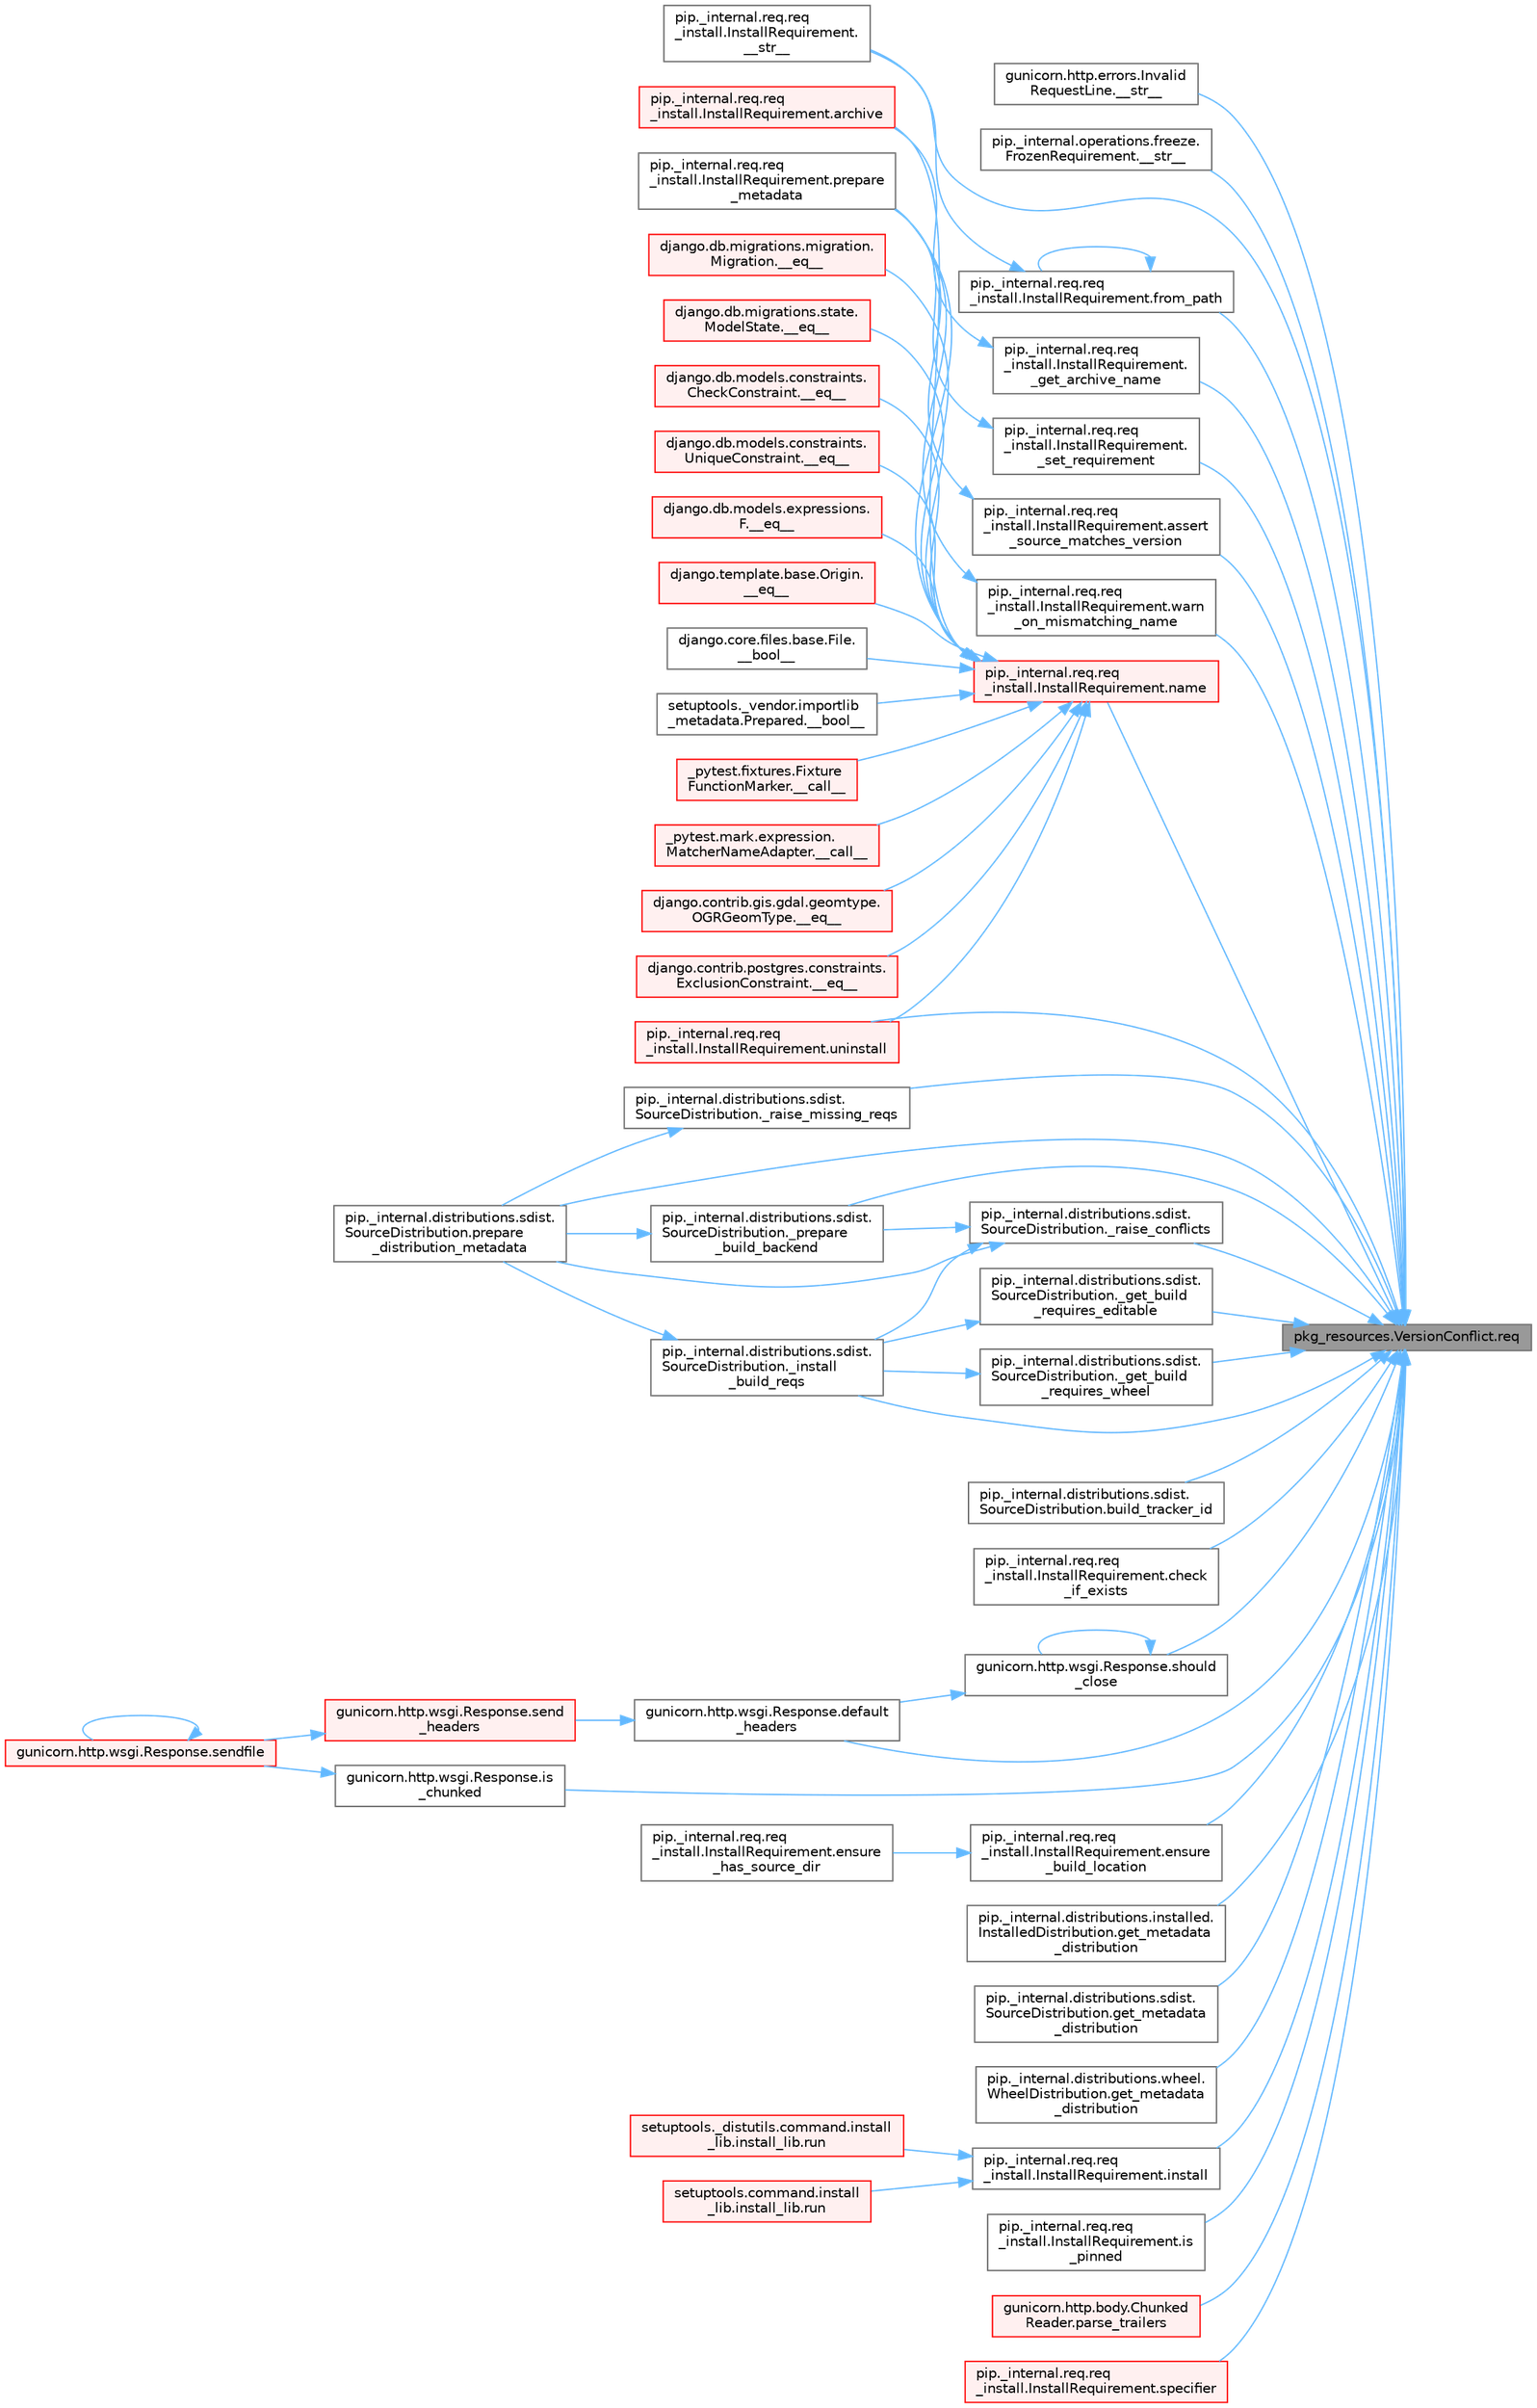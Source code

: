 digraph "pkg_resources.VersionConflict.req"
{
 // LATEX_PDF_SIZE
  bgcolor="transparent";
  edge [fontname=Helvetica,fontsize=10,labelfontname=Helvetica,labelfontsize=10];
  node [fontname=Helvetica,fontsize=10,shape=box,height=0.2,width=0.4];
  rankdir="RL";
  Node1 [id="Node000001",label="pkg_resources.VersionConflict.req",height=0.2,width=0.4,color="gray40", fillcolor="grey60", style="filled", fontcolor="black",tooltip=" "];
  Node1 -> Node2 [id="edge1_Node000001_Node000002",dir="back",color="steelblue1",style="solid",tooltip=" "];
  Node2 [id="Node000002",label="gunicorn.http.errors.Invalid\lRequestLine.__str__",height=0.2,width=0.4,color="grey40", fillcolor="white", style="filled",URL="$classgunicorn_1_1http_1_1errors_1_1_invalid_request_line.html#a2e8756b8780f82c08ab034b65da8a567",tooltip=" "];
  Node1 -> Node3 [id="edge2_Node000001_Node000003",dir="back",color="steelblue1",style="solid",tooltip=" "];
  Node3 [id="Node000003",label="pip._internal.operations.freeze.\lFrozenRequirement.__str__",height=0.2,width=0.4,color="grey40", fillcolor="white", style="filled",URL="$classpip_1_1__internal_1_1operations_1_1freeze_1_1_frozen_requirement.html#aad637d838c08a07f99d59c9916851b49",tooltip=" "];
  Node1 -> Node4 [id="edge3_Node000001_Node000004",dir="back",color="steelblue1",style="solid",tooltip=" "];
  Node4 [id="Node000004",label="pip._internal.req.req\l_install.InstallRequirement.\l__str__",height=0.2,width=0.4,color="grey40", fillcolor="white", style="filled",URL="$classpip_1_1__internal_1_1req_1_1req__install_1_1_install_requirement.html#a837c246def32f68224a9bdf67f3371e8",tooltip=" "];
  Node1 -> Node5 [id="edge4_Node000001_Node000005",dir="back",color="steelblue1",style="solid",tooltip=" "];
  Node5 [id="Node000005",label="pip._internal.req.req\l_install.InstallRequirement.\l_get_archive_name",height=0.2,width=0.4,color="grey40", fillcolor="white", style="filled",URL="$classpip_1_1__internal_1_1req_1_1req__install_1_1_install_requirement.html#a8eb1f48b207463768b9ccfbea963e31a",tooltip=" "];
  Node5 -> Node6 [id="edge5_Node000005_Node000006",dir="back",color="steelblue1",style="solid",tooltip=" "];
  Node6 [id="Node000006",label="pip._internal.req.req\l_install.InstallRequirement.archive",height=0.2,width=0.4,color="red", fillcolor="#FFF0F0", style="filled",URL="$classpip_1_1__internal_1_1req_1_1req__install_1_1_install_requirement.html#aef2764402e45a5e5555e22d5965f1350",tooltip=" "];
  Node1 -> Node3182 [id="edge6_Node000001_Node003182",dir="back",color="steelblue1",style="solid",tooltip=" "];
  Node3182 [id="Node003182",label="pip._internal.distributions.sdist.\lSourceDistribution._get_build\l_requires_editable",height=0.2,width=0.4,color="grey40", fillcolor="white", style="filled",URL="$classpip_1_1__internal_1_1distributions_1_1sdist_1_1_source_distribution.html#a767ac65c7de655e53991d2efcc1effcd",tooltip=" "];
  Node3182 -> Node3183 [id="edge7_Node003182_Node003183",dir="back",color="steelblue1",style="solid",tooltip=" "];
  Node3183 [id="Node003183",label="pip._internal.distributions.sdist.\lSourceDistribution._install\l_build_reqs",height=0.2,width=0.4,color="grey40", fillcolor="white", style="filled",URL="$classpip_1_1__internal_1_1distributions_1_1sdist_1_1_source_distribution.html#a0575d2b2d088c55f04d5252c71951ed9",tooltip=" "];
  Node3183 -> Node3184 [id="edge8_Node003183_Node003184",dir="back",color="steelblue1",style="solid",tooltip=" "];
  Node3184 [id="Node003184",label="pip._internal.distributions.sdist.\lSourceDistribution.prepare\l_distribution_metadata",height=0.2,width=0.4,color="grey40", fillcolor="white", style="filled",URL="$classpip_1_1__internal_1_1distributions_1_1sdist_1_1_source_distribution.html#ae0cfebdf1478d8207707239c02161372",tooltip=" "];
  Node1 -> Node3185 [id="edge9_Node000001_Node003185",dir="back",color="steelblue1",style="solid",tooltip=" "];
  Node3185 [id="Node003185",label="pip._internal.distributions.sdist.\lSourceDistribution._get_build\l_requires_wheel",height=0.2,width=0.4,color="grey40", fillcolor="white", style="filled",URL="$classpip_1_1__internal_1_1distributions_1_1sdist_1_1_source_distribution.html#a5fed118cd2b54d7cbfd02f4d16c55f19",tooltip=" "];
  Node3185 -> Node3183 [id="edge10_Node003185_Node003183",dir="back",color="steelblue1",style="solid",tooltip=" "];
  Node1 -> Node3183 [id="edge11_Node000001_Node003183",dir="back",color="steelblue1",style="solid",tooltip=" "];
  Node1 -> Node3186 [id="edge12_Node000001_Node003186",dir="back",color="steelblue1",style="solid",tooltip=" "];
  Node3186 [id="Node003186",label="pip._internal.distributions.sdist.\lSourceDistribution._prepare\l_build_backend",height=0.2,width=0.4,color="grey40", fillcolor="white", style="filled",URL="$classpip_1_1__internal_1_1distributions_1_1sdist_1_1_source_distribution.html#afe9201c1542360113e62bb5879c5afa9",tooltip=" "];
  Node3186 -> Node3184 [id="edge13_Node003186_Node003184",dir="back",color="steelblue1",style="solid",tooltip=" "];
  Node1 -> Node3187 [id="edge14_Node000001_Node003187",dir="back",color="steelblue1",style="solid",tooltip=" "];
  Node3187 [id="Node003187",label="pip._internal.distributions.sdist.\lSourceDistribution._raise_conflicts",height=0.2,width=0.4,color="grey40", fillcolor="white", style="filled",URL="$classpip_1_1__internal_1_1distributions_1_1sdist_1_1_source_distribution.html#a56fa75bcaddc6f241f8eddb69bd788dc",tooltip=" "];
  Node3187 -> Node3183 [id="edge15_Node003187_Node003183",dir="back",color="steelblue1",style="solid",tooltip=" "];
  Node3187 -> Node3186 [id="edge16_Node003187_Node003186",dir="back",color="steelblue1",style="solid",tooltip=" "];
  Node3187 -> Node3184 [id="edge17_Node003187_Node003184",dir="back",color="steelblue1",style="solid",tooltip=" "];
  Node1 -> Node3188 [id="edge18_Node000001_Node003188",dir="back",color="steelblue1",style="solid",tooltip=" "];
  Node3188 [id="Node003188",label="pip._internal.distributions.sdist.\lSourceDistribution._raise_missing_reqs",height=0.2,width=0.4,color="grey40", fillcolor="white", style="filled",URL="$classpip_1_1__internal_1_1distributions_1_1sdist_1_1_source_distribution.html#a57f011a3669ef603409f383eb31e62a9",tooltip=" "];
  Node3188 -> Node3184 [id="edge19_Node003188_Node003184",dir="back",color="steelblue1",style="solid",tooltip=" "];
  Node1 -> Node708 [id="edge20_Node000001_Node000708",dir="back",color="steelblue1",style="solid",tooltip=" "];
  Node708 [id="Node000708",label="pip._internal.req.req\l_install.InstallRequirement.\l_set_requirement",height=0.2,width=0.4,color="grey40", fillcolor="white", style="filled",URL="$classpip_1_1__internal_1_1req_1_1req__install_1_1_install_requirement.html#a116c0d970e435f16d15928a6caf8aaf3",tooltip=" "];
  Node708 -> Node709 [id="edge21_Node000708_Node000709",dir="back",color="steelblue1",style="solid",tooltip=" "];
  Node709 [id="Node000709",label="pip._internal.req.req\l_install.InstallRequirement.prepare\l_metadata",height=0.2,width=0.4,color="grey40", fillcolor="white", style="filled",URL="$classpip_1_1__internal_1_1req_1_1req__install_1_1_install_requirement.html#a0cddcae8523c5e6a484f0213c09caea8",tooltip=" "];
  Node1 -> Node710 [id="edge22_Node000001_Node000710",dir="back",color="steelblue1",style="solid",tooltip=" "];
  Node710 [id="Node000710",label="pip._internal.req.req\l_install.InstallRequirement.assert\l_source_matches_version",height=0.2,width=0.4,color="grey40", fillcolor="white", style="filled",URL="$classpip_1_1__internal_1_1req_1_1req__install_1_1_install_requirement.html#ab9a997e64cd50a33caf4722295a9cbf3",tooltip=" "];
  Node710 -> Node709 [id="edge23_Node000710_Node000709",dir="back",color="steelblue1",style="solid",tooltip=" "];
  Node1 -> Node3189 [id="edge24_Node000001_Node003189",dir="back",color="steelblue1",style="solid",tooltip=" "];
  Node3189 [id="Node003189",label="pip._internal.distributions.sdist.\lSourceDistribution.build_tracker_id",height=0.2,width=0.4,color="grey40", fillcolor="white", style="filled",URL="$classpip_1_1__internal_1_1distributions_1_1sdist_1_1_source_distribution.html#ae7b33488d7169663ee17c0ed39679964",tooltip=" "];
  Node1 -> Node3190 [id="edge25_Node000001_Node003190",dir="back",color="steelblue1",style="solid",tooltip=" "];
  Node3190 [id="Node003190",label="pip._internal.req.req\l_install.InstallRequirement.check\l_if_exists",height=0.2,width=0.4,color="grey40", fillcolor="white", style="filled",URL="$classpip_1_1__internal_1_1req_1_1req__install_1_1_install_requirement.html#a98770a7353bddcf660dedd02e6841f70",tooltip=" "];
  Node1 -> Node2486 [id="edge26_Node000001_Node002486",dir="back",color="steelblue1",style="solid",tooltip=" "];
  Node2486 [id="Node002486",label="gunicorn.http.wsgi.Response.default\l_headers",height=0.2,width=0.4,color="grey40", fillcolor="white", style="filled",URL="$classgunicorn_1_1http_1_1wsgi_1_1_response.html#ae615d5cc5b4aac5adc56ef0e39c42d37",tooltip=" "];
  Node2486 -> Node2487 [id="edge27_Node002486_Node002487",dir="back",color="steelblue1",style="solid",tooltip=" "];
  Node2487 [id="Node002487",label="gunicorn.http.wsgi.Response.send\l_headers",height=0.2,width=0.4,color="red", fillcolor="#FFF0F0", style="filled",URL="$classgunicorn_1_1http_1_1wsgi_1_1_response.html#a39996ddf38548664bbda0ea099844ad7",tooltip=" "];
  Node2487 -> Node2489 [id="edge28_Node002487_Node002489",dir="back",color="steelblue1",style="solid",tooltip=" "];
  Node2489 [id="Node002489",label="gunicorn.http.wsgi.Response.sendfile",height=0.2,width=0.4,color="red", fillcolor="#FFF0F0", style="filled",URL="$classgunicorn_1_1http_1_1wsgi_1_1_response.html#a55b5796a390e78982f38279b4da553a6",tooltip=" "];
  Node2489 -> Node2489 [id="edge29_Node002489_Node002489",dir="back",color="steelblue1",style="solid",tooltip=" "];
  Node1 -> Node3191 [id="edge30_Node000001_Node003191",dir="back",color="steelblue1",style="solid",tooltip=" "];
  Node3191 [id="Node003191",label="pip._internal.req.req\l_install.InstallRequirement.ensure\l_build_location",height=0.2,width=0.4,color="grey40", fillcolor="white", style="filled",URL="$classpip_1_1__internal_1_1req_1_1req__install_1_1_install_requirement.html#a7c89ea187dcd060c3bcb1e71a4a243ae",tooltip=" "];
  Node3191 -> Node3192 [id="edge31_Node003191_Node003192",dir="back",color="steelblue1",style="solid",tooltip=" "];
  Node3192 [id="Node003192",label="pip._internal.req.req\l_install.InstallRequirement.ensure\l_has_source_dir",height=0.2,width=0.4,color="grey40", fillcolor="white", style="filled",URL="$classpip_1_1__internal_1_1req_1_1req__install_1_1_install_requirement.html#ae215f70f8db5a17b9d0040f040448e21",tooltip=" "];
  Node1 -> Node3193 [id="edge32_Node000001_Node003193",dir="back",color="steelblue1",style="solid",tooltip=" "];
  Node3193 [id="Node003193",label="pip._internal.req.req\l_install.InstallRequirement.from_path",height=0.2,width=0.4,color="grey40", fillcolor="white", style="filled",URL="$classpip_1_1__internal_1_1req_1_1req__install_1_1_install_requirement.html#a04a6f333531ab23495691b7ee959f2af",tooltip=" "];
  Node3193 -> Node4 [id="edge33_Node003193_Node000004",dir="back",color="steelblue1",style="solid",tooltip=" "];
  Node3193 -> Node3193 [id="edge34_Node003193_Node003193",dir="back",color="steelblue1",style="solid",tooltip=" "];
  Node1 -> Node3194 [id="edge35_Node000001_Node003194",dir="back",color="steelblue1",style="solid",tooltip=" "];
  Node3194 [id="Node003194",label="pip._internal.distributions.installed.\lInstalledDistribution.get_metadata\l_distribution",height=0.2,width=0.4,color="grey40", fillcolor="white", style="filled",URL="$classpip_1_1__internal_1_1distributions_1_1installed_1_1_installed_distribution.html#aac4a4b1df73ce21034f57578883bee04",tooltip=" "];
  Node1 -> Node3195 [id="edge36_Node000001_Node003195",dir="back",color="steelblue1",style="solid",tooltip=" "];
  Node3195 [id="Node003195",label="pip._internal.distributions.sdist.\lSourceDistribution.get_metadata\l_distribution",height=0.2,width=0.4,color="grey40", fillcolor="white", style="filled",URL="$classpip_1_1__internal_1_1distributions_1_1sdist_1_1_source_distribution.html#a8ce668d3c2b1c4e3cf9a955af8e4ed9e",tooltip=" "];
  Node1 -> Node3196 [id="edge37_Node000001_Node003196",dir="back",color="steelblue1",style="solid",tooltip=" "];
  Node3196 [id="Node003196",label="pip._internal.distributions.wheel.\lWheelDistribution.get_metadata\l_distribution",height=0.2,width=0.4,color="grey40", fillcolor="white", style="filled",URL="$classpip_1_1__internal_1_1distributions_1_1wheel_1_1_wheel_distribution.html#a5ec28039b94b04b12cc1d3cdaec09afe",tooltip=" "];
  Node1 -> Node406 [id="edge38_Node000001_Node000406",dir="back",color="steelblue1",style="solid",tooltip=" "];
  Node406 [id="Node000406",label="pip._internal.req.req\l_install.InstallRequirement.install",height=0.2,width=0.4,color="grey40", fillcolor="white", style="filled",URL="$classpip_1_1__internal_1_1req_1_1req__install_1_1_install_requirement.html#a318000d0045df8d4eb514dc87b6a366f",tooltip=" "];
  Node406 -> Node407 [id="edge39_Node000406_Node000407",dir="back",color="steelblue1",style="solid",tooltip=" "];
  Node407 [id="Node000407",label="setuptools._distutils.command.install\l_lib.install_lib.run",height=0.2,width=0.4,color="red", fillcolor="#FFF0F0", style="filled",URL="$classsetuptools_1_1__distutils_1_1command_1_1install__lib_1_1install__lib.html#aedc0eea27e626a25be51489b2cc77c40",tooltip=" "];
  Node406 -> Node408 [id="edge40_Node000406_Node000408",dir="back",color="steelblue1",style="solid",tooltip=" "];
  Node408 [id="Node000408",label="setuptools.command.install\l_lib.install_lib.run",height=0.2,width=0.4,color="red", fillcolor="#FFF0F0", style="filled",URL="$classsetuptools_1_1command_1_1install__lib_1_1install__lib.html#a50c62121b7ed69229e4cf2d331ff5fa3",tooltip=" "];
  Node1 -> Node3197 [id="edge41_Node000001_Node003197",dir="back",color="steelblue1",style="solid",tooltip=" "];
  Node3197 [id="Node003197",label="gunicorn.http.wsgi.Response.is\l_chunked",height=0.2,width=0.4,color="grey40", fillcolor="white", style="filled",URL="$classgunicorn_1_1http_1_1wsgi_1_1_response.html#addb6385f55ac6e11cabab0a073e4a015",tooltip=" "];
  Node3197 -> Node2489 [id="edge42_Node003197_Node002489",dir="back",color="steelblue1",style="solid",tooltip=" "];
  Node1 -> Node3198 [id="edge43_Node000001_Node003198",dir="back",color="steelblue1",style="solid",tooltip=" "];
  Node3198 [id="Node003198",label="pip._internal.req.req\l_install.InstallRequirement.is\l_pinned",height=0.2,width=0.4,color="grey40", fillcolor="white", style="filled",URL="$classpip_1_1__internal_1_1req_1_1req__install_1_1_install_requirement.html#ab4012e9314318b6bc6e3fb0d3dfc298f",tooltip=" "];
  Node1 -> Node3199 [id="edge44_Node000001_Node003199",dir="back",color="steelblue1",style="solid",tooltip=" "];
  Node3199 [id="Node003199",label="pip._internal.req.req\l_install.InstallRequirement.name",height=0.2,width=0.4,color="red", fillcolor="#FFF0F0", style="filled",URL="$classpip_1_1__internal_1_1req_1_1req__install_1_1_install_requirement.html#a6b019e16ae98576ae64c68e0f5824e34",tooltip=" "];
  Node3199 -> Node949 [id="edge45_Node003199_Node000949",dir="back",color="steelblue1",style="solid",tooltip=" "];
  Node949 [id="Node000949",label="django.core.files.base.File.\l__bool__",height=0.2,width=0.4,color="grey40", fillcolor="white", style="filled",URL="$classdjango_1_1core_1_1files_1_1base_1_1_file.html#adf07dd46020c7160b2257d9e3da4bc43",tooltip=" "];
  Node3199 -> Node950 [id="edge46_Node003199_Node000950",dir="back",color="steelblue1",style="solid",tooltip=" "];
  Node950 [id="Node000950",label="setuptools._vendor.importlib\l_metadata.Prepared.__bool__",height=0.2,width=0.4,color="grey40", fillcolor="white", style="filled",URL="$classsetuptools_1_1__vendor_1_1importlib__metadata_1_1_prepared.html#a0395661b38fe11742f24c0482962b913",tooltip=" "];
  Node3199 -> Node951 [id="edge47_Node003199_Node000951",dir="back",color="steelblue1",style="solid",tooltip=" "];
  Node951 [id="Node000951",label="_pytest.fixtures.Fixture\lFunctionMarker.__call__",height=0.2,width=0.4,color="red", fillcolor="#FFF0F0", style="filled",URL="$class__pytest_1_1fixtures_1_1_fixture_function_marker.html#acc9c789cb8d19388b24d740159ba305d",tooltip=" "];
  Node3199 -> Node952 [id="edge48_Node003199_Node000952",dir="back",color="steelblue1",style="solid",tooltip=" "];
  Node952 [id="Node000952",label="_pytest.mark.expression.\lMatcherNameAdapter.__call__",height=0.2,width=0.4,color="red", fillcolor="#FFF0F0", style="filled",URL="$class__pytest_1_1mark_1_1expression_1_1_matcher_name_adapter.html#a7ecd7564e2e67d5ac026d25db1466389",tooltip=" "];
  Node3199 -> Node953 [id="edge49_Node003199_Node000953",dir="back",color="steelblue1",style="solid",tooltip=" "];
  Node953 [id="Node000953",label="django.contrib.gis.gdal.geomtype.\lOGRGeomType.__eq__",height=0.2,width=0.4,color="red", fillcolor="#FFF0F0", style="filled",URL="$classdjango_1_1contrib_1_1gis_1_1gdal_1_1geomtype_1_1_o_g_r_geom_type.html#a878253f899634c312b64add448108474",tooltip=" "];
  Node3199 -> Node294 [id="edge50_Node003199_Node000294",dir="back",color="steelblue1",style="solid",tooltip=" "];
  Node294 [id="Node000294",label="django.contrib.postgres.constraints.\lExclusionConstraint.__eq__",height=0.2,width=0.4,color="red", fillcolor="#FFF0F0", style="filled",URL="$classdjango_1_1contrib_1_1postgres_1_1constraints_1_1_exclusion_constraint.html#af496d048323e51177e1239475f9fe47c",tooltip=" "];
  Node3199 -> Node954 [id="edge51_Node003199_Node000954",dir="back",color="steelblue1",style="solid",tooltip=" "];
  Node954 [id="Node000954",label="django.db.migrations.migration.\lMigration.__eq__",height=0.2,width=0.4,color="red", fillcolor="#FFF0F0", style="filled",URL="$classdjango_1_1db_1_1migrations_1_1migration_1_1_migration.html#a0234090d18f01ee0a7a23b98a036ac79",tooltip=" "];
  Node3199 -> Node955 [id="edge52_Node003199_Node000955",dir="back",color="steelblue1",style="solid",tooltip=" "];
  Node955 [id="Node000955",label="django.db.migrations.state.\lModelState.__eq__",height=0.2,width=0.4,color="red", fillcolor="#FFF0F0", style="filled",URL="$classdjango_1_1db_1_1migrations_1_1state_1_1_model_state.html#ae338faa36574cfa53f86dac5ac80176d",tooltip=" "];
  Node3199 -> Node753 [id="edge53_Node003199_Node000753",dir="back",color="steelblue1",style="solid",tooltip=" "];
  Node753 [id="Node000753",label="django.db.models.constraints.\lCheckConstraint.__eq__",height=0.2,width=0.4,color="red", fillcolor="#FFF0F0", style="filled",URL="$classdjango_1_1db_1_1models_1_1constraints_1_1_check_constraint.html#a55875a553e53009967129f8b8a269475",tooltip=" "];
  Node3199 -> Node295 [id="edge54_Node003199_Node000295",dir="back",color="steelblue1",style="solid",tooltip=" "];
  Node295 [id="Node000295",label="django.db.models.constraints.\lUniqueConstraint.__eq__",height=0.2,width=0.4,color="red", fillcolor="#FFF0F0", style="filled",URL="$classdjango_1_1db_1_1models_1_1constraints_1_1_unique_constraint.html#a1a877e5c6def4673a480b3fd44e3ad19",tooltip=" "];
  Node3199 -> Node956 [id="edge55_Node003199_Node000956",dir="back",color="steelblue1",style="solid",tooltip=" "];
  Node956 [id="Node000956",label="django.db.models.expressions.\lF.__eq__",height=0.2,width=0.4,color="red", fillcolor="#FFF0F0", style="filled",URL="$classdjango_1_1db_1_1models_1_1expressions_1_1_f.html#ae5a4762383529ca2924f76683eede0d2",tooltip=" "];
  Node3199 -> Node957 [id="edge56_Node003199_Node000957",dir="back",color="steelblue1",style="solid",tooltip=" "];
  Node957 [id="Node000957",label="django.template.base.Origin.\l__eq__",height=0.2,width=0.4,color="red", fillcolor="#FFF0F0", style="filled",URL="$classdjango_1_1template_1_1base_1_1_origin.html#aceaf6f15e79a904eef75db1caa454d5c",tooltip=" "];
  Node3199 -> Node6 [id="edge57_Node003199_Node000006",dir="back",color="steelblue1",style="solid",tooltip=" "];
  Node3199 -> Node709 [id="edge58_Node003199_Node000709",dir="back",color="steelblue1",style="solid",tooltip=" "];
  Node3199 -> Node2340 [id="edge59_Node003199_Node002340",dir="back",color="steelblue1",style="solid",tooltip=" "];
  Node2340 [id="Node002340",label="pip._internal.req.req\l_install.InstallRequirement.uninstall",height=0.2,width=0.4,color="red", fillcolor="#FFF0F0", style="filled",URL="$classpip_1_1__internal_1_1req_1_1req__install_1_1_install_requirement.html#a28df225bae018c3db4e563158ee780f2",tooltip=" "];
  Node1 -> Node3200 [id="edge60_Node000001_Node003200",dir="back",color="steelblue1",style="solid",tooltip=" "];
  Node3200 [id="Node003200",label="gunicorn.http.body.Chunked\lReader.parse_trailers",height=0.2,width=0.4,color="red", fillcolor="#FFF0F0", style="filled",URL="$classgunicorn_1_1http_1_1body_1_1_chunked_reader.html#a591e361d6273343eb63e239d8e2ffed2",tooltip=" "];
  Node1 -> Node3184 [id="edge61_Node000001_Node003184",dir="back",color="steelblue1",style="solid",tooltip=" "];
  Node1 -> Node3203 [id="edge62_Node000001_Node003203",dir="back",color="steelblue1",style="solid",tooltip=" "];
  Node3203 [id="Node003203",label="gunicorn.http.wsgi.Response.should\l_close",height=0.2,width=0.4,color="grey40", fillcolor="white", style="filled",URL="$classgunicorn_1_1http_1_1wsgi_1_1_response.html#a87efd3e73ed02ab9f8a5b477161ddce8",tooltip=" "];
  Node3203 -> Node2486 [id="edge63_Node003203_Node002486",dir="back",color="steelblue1",style="solid",tooltip=" "];
  Node3203 -> Node3203 [id="edge64_Node003203_Node003203",dir="back",color="steelblue1",style="solid",tooltip=" "];
  Node1 -> Node3204 [id="edge65_Node000001_Node003204",dir="back",color="steelblue1",style="solid",tooltip=" "];
  Node3204 [id="Node003204",label="pip._internal.req.req\l_install.InstallRequirement.specifier",height=0.2,width=0.4,color="red", fillcolor="#FFF0F0", style="filled",URL="$classpip_1_1__internal_1_1req_1_1req__install_1_1_install_requirement.html#acae90848c7cc902a1454d87d4697647b",tooltip=" "];
  Node1 -> Node2340 [id="edge66_Node000001_Node002340",dir="back",color="steelblue1",style="solid",tooltip=" "];
  Node1 -> Node2555 [id="edge67_Node000001_Node002555",dir="back",color="steelblue1",style="solid",tooltip=" "];
  Node2555 [id="Node002555",label="pip._internal.req.req\l_install.InstallRequirement.warn\l_on_mismatching_name",height=0.2,width=0.4,color="grey40", fillcolor="white", style="filled",URL="$classpip_1_1__internal_1_1req_1_1req__install_1_1_install_requirement.html#a01d1156c435f26a28b01b741bce7ef08",tooltip=" "];
  Node2555 -> Node709 [id="edge68_Node002555_Node000709",dir="back",color="steelblue1",style="solid",tooltip=" "];
}
